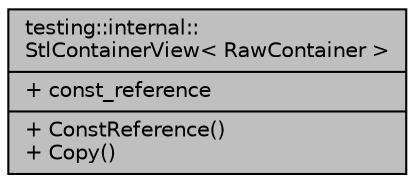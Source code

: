 digraph "testing::internal::StlContainerView&lt; RawContainer &gt;"
{
 // INTERACTIVE_SVG=YES
 // LATEX_PDF_SIZE
  edge [fontname="Helvetica",fontsize="10",labelfontname="Helvetica",labelfontsize="10"];
  node [fontname="Helvetica",fontsize="10",shape=record];
  Node1 [label="{testing::internal::\lStlContainerView\< RawContainer \>\n|+ const_reference\l|+ ConstReference()\l+ Copy()\l}",height=0.2,width=0.4,color="black", fillcolor="grey75", style="filled", fontcolor="black",tooltip=" "];
}
